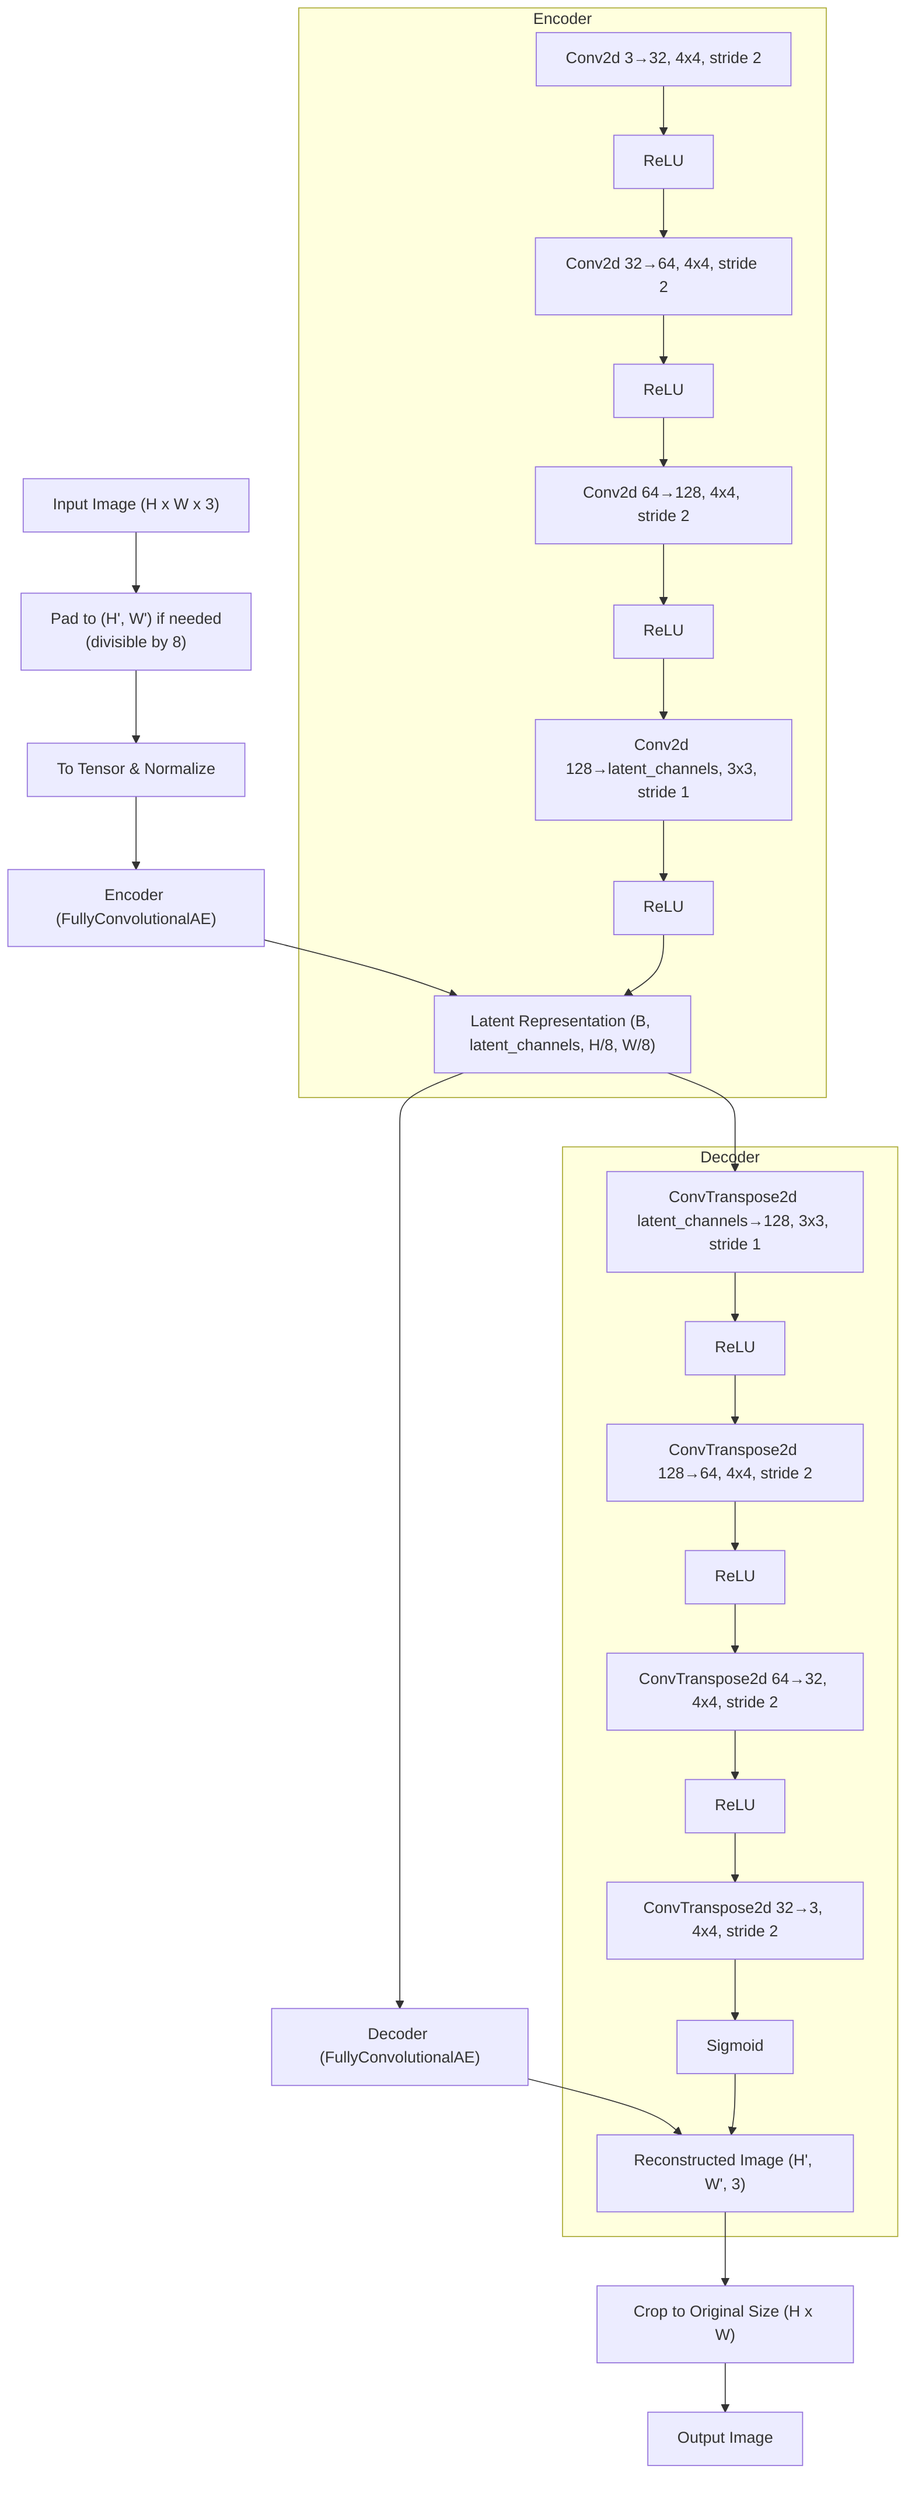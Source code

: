 flowchart TD
    A["Input Image (H x W x 3)"] --> B["Pad to (H', W') if needed\n(divisible by 8)"]
    B --> C["To Tensor & Normalize"]
    C --> D["Encoder (FullyConvolutionalAE)"]
    D --> E["Latent Representation (B, latent_channels, H/8, W/8)"]
    E --> F["Decoder (FullyConvolutionalAE)"]
    F --> G["Reconstructed Image (H', W', 3)"]
    G --> H["Crop to Original Size (H x W)"]
    H --> I["Output Image"]

    subgraph Encoder
        D1["Conv2d 3→32, 4x4, stride 2"]
        D2["ReLU"]
        D3["Conv2d 32→64, 4x4, stride 2"]
        D4["ReLU"]
        D5["Conv2d 64→128, 4x4, stride 2"]
        D6["ReLU"]
        D7["Conv2d 128→latent_channels, 3x3, stride 1"]
        D8["ReLU"]
        D1 --> D2 --> D3 --> D4 --> D5 --> D6 --> D7 --> D8
        D8 --> E
    end

    subgraph Decoder
        F1["ConvTranspose2d latent_channels→128, 3x3, stride 1"]
        F2["ReLU"]
        F3["ConvTranspose2d 128→64, 4x4, stride 2"]
        F4["ReLU"]
        F5["ConvTranspose2d 64→32, 4x4, stride 2"]
        F6["ReLU"]
        F7["ConvTranspose2d 32→3, 4x4, stride 2"]
        F8["Sigmoid"]
        E --> F1 --> F2 --> F3 --> F4 --> F5 --> F6 --> F7 --> F8 --> G
    end